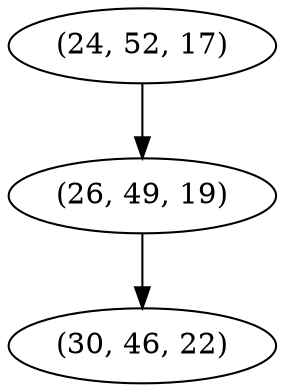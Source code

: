 digraph tree {
    "(24, 52, 17)";
    "(26, 49, 19)";
    "(30, 46, 22)";
    "(24, 52, 17)" -> "(26, 49, 19)";
    "(26, 49, 19)" -> "(30, 46, 22)";
}
